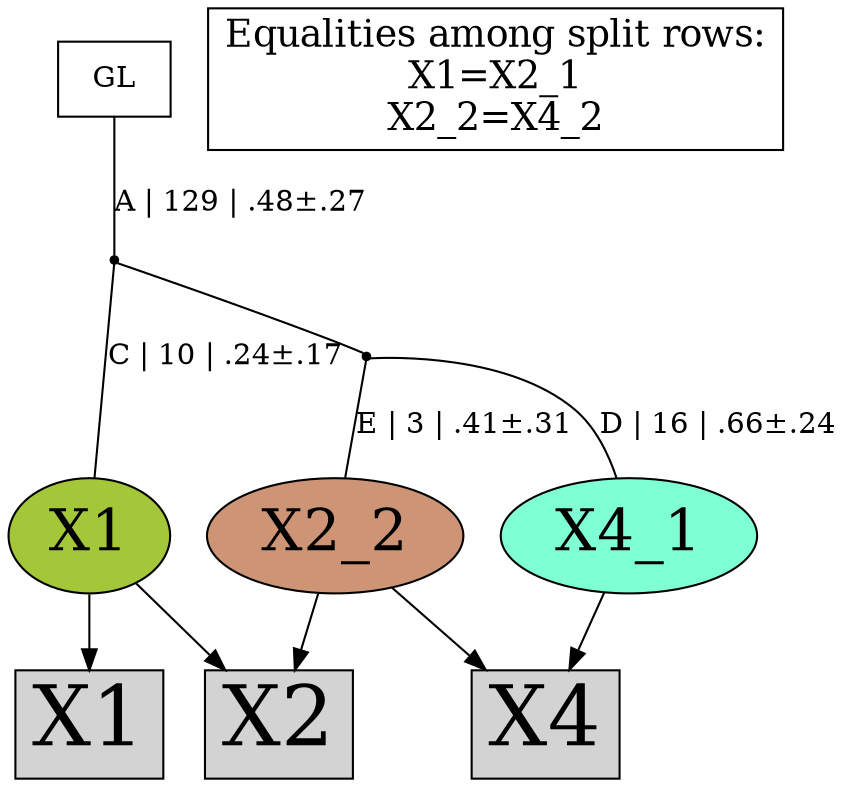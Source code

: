 digraph {
rowX1[label="X1",shape=box,style=filled,fontsize=40];
rowX2[label="X2",shape=box,style=filled,fontsize=40];
rowX4[label="X4",shape=box,style=filled,fontsize=40];
X1[label="X1",shape=oval,style=filled,fontsize=28,fillcolor="#a4c639"];
X2_2[label="X2_2",shape=oval,style=filled,fontsize=28,fillcolor="#cd9575"];
X4_1[label="X4_1",shape=oval,style=filled,fontsize=28,fillcolor="#7fffd4"];
X1 -> rowX1[arrowhead="normal"];
X1 -> rowX2[arrowhead="normal"];
X2_2 -> rowX2[arrowhead="normal"];
X4_1 -> rowX4[arrowhead="normal"];
X2_2 -> rowX4[arrowhead="normal"];
{rank = same;X1;X2_2;X4_1;}
legend[label="Equalities among split rows:
X1=X2_1
X2_2=X4_2
",shape=box,fontsize=18];
Int1[shape=point,style=filled,fillcolor=black,label=""];
Int1 -> X2_2[arrowhead=none, label="E | 3 | .41±.31"];
Int1 -> X4_1[arrowhead=none, label="D | 16 | .66±.24"];
Int2[shape=point,style=filled,fillcolor=black,label=""];
Int2 -> X1[arrowhead=none, label="C | 10 | .24±.17"];
Int2 -> Int1[arrowhead=none, label=""];
GL[label="GL",shape=box,style=filled,fillcolor=white];
GL -> Int2[arrowhead=none, label="A | 129 | .48±.27"];
}